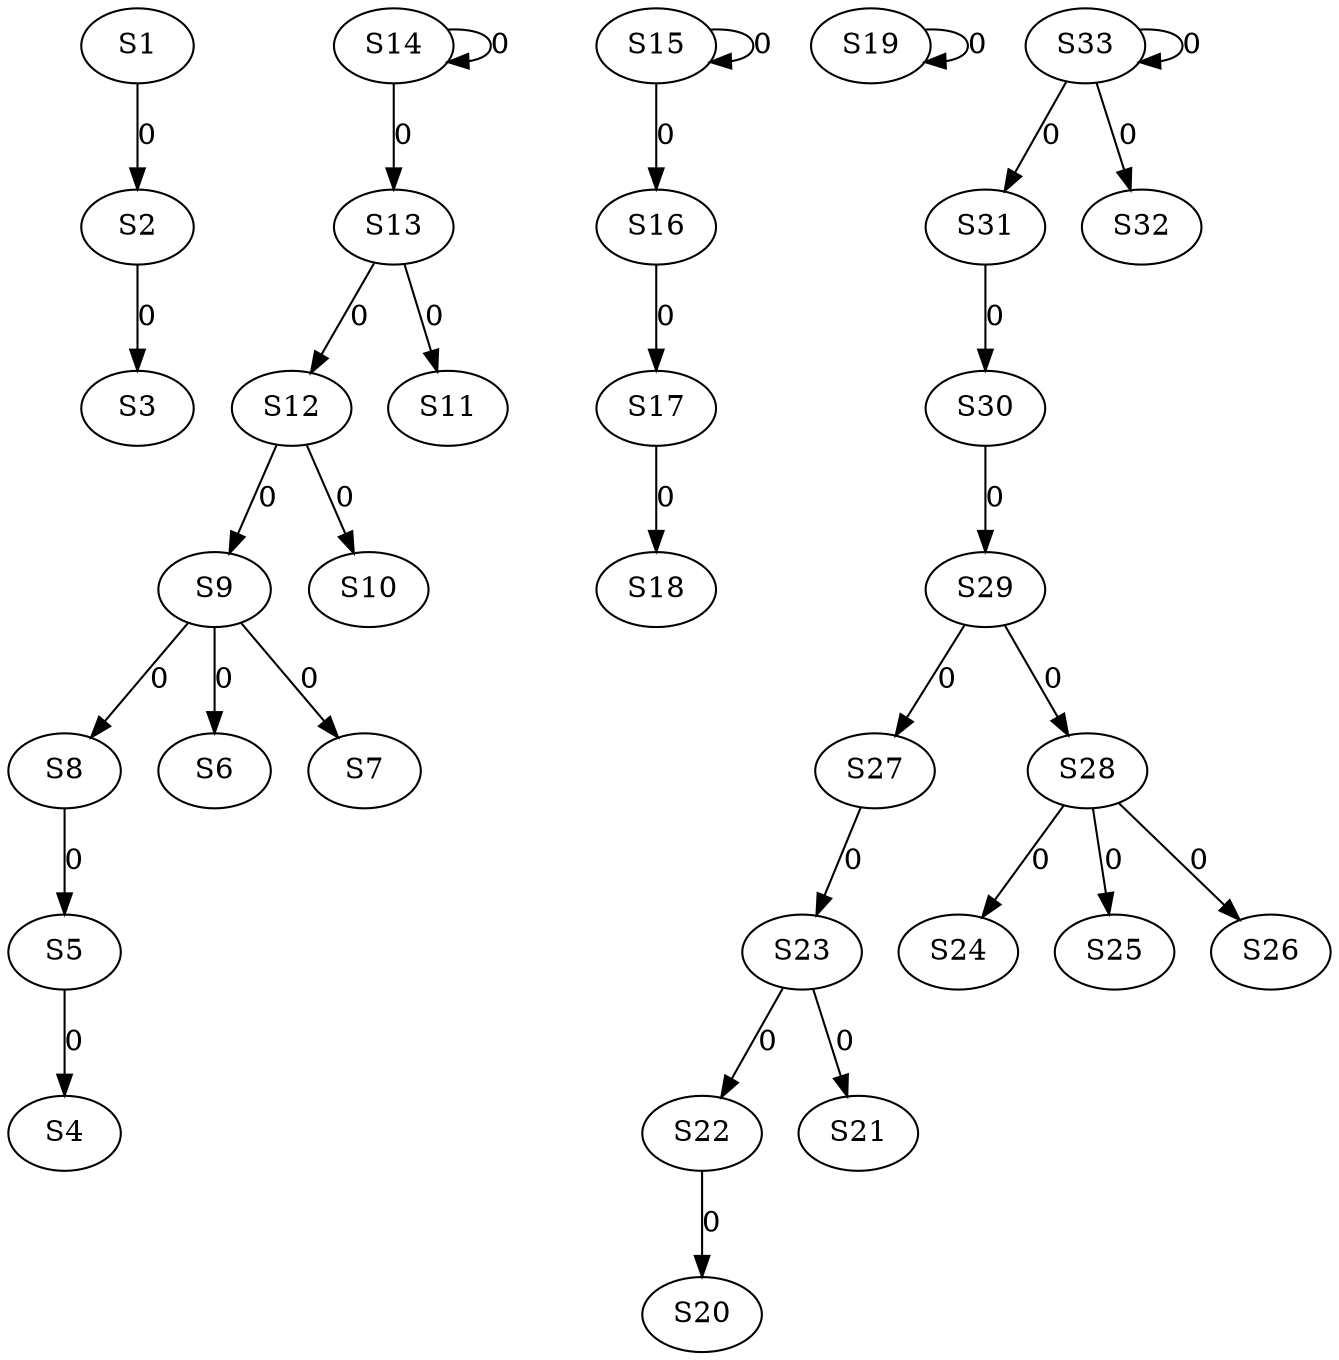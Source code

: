 strict digraph {
	S1 -> S2 [ label = 0 ];
	S2 -> S3 [ label = 0 ];
	S5 -> S4 [ label = 0 ];
	S8 -> S5 [ label = 0 ];
	S9 -> S6 [ label = 0 ];
	S9 -> S7 [ label = 0 ];
	S9 -> S8 [ label = 0 ];
	S12 -> S9 [ label = 0 ];
	S12 -> S10 [ label = 0 ];
	S13 -> S11 [ label = 0 ];
	S13 -> S12 [ label = 0 ];
	S14 -> S13 [ label = 0 ];
	S14 -> S14 [ label = 0 ];
	S15 -> S15 [ label = 0 ];
	S15 -> S16 [ label = 0 ];
	S16 -> S17 [ label = 0 ];
	S17 -> S18 [ label = 0 ];
	S19 -> S19 [ label = 0 ];
	S22 -> S20 [ label = 0 ];
	S23 -> S21 [ label = 0 ];
	S23 -> S22 [ label = 0 ];
	S27 -> S23 [ label = 0 ];
	S28 -> S24 [ label = 0 ];
	S28 -> S25 [ label = 0 ];
	S28 -> S26 [ label = 0 ];
	S29 -> S27 [ label = 0 ];
	S29 -> S28 [ label = 0 ];
	S30 -> S29 [ label = 0 ];
	S31 -> S30 [ label = 0 ];
	S33 -> S31 [ label = 0 ];
	S33 -> S32 [ label = 0 ];
	S33 -> S33 [ label = 0 ];
}